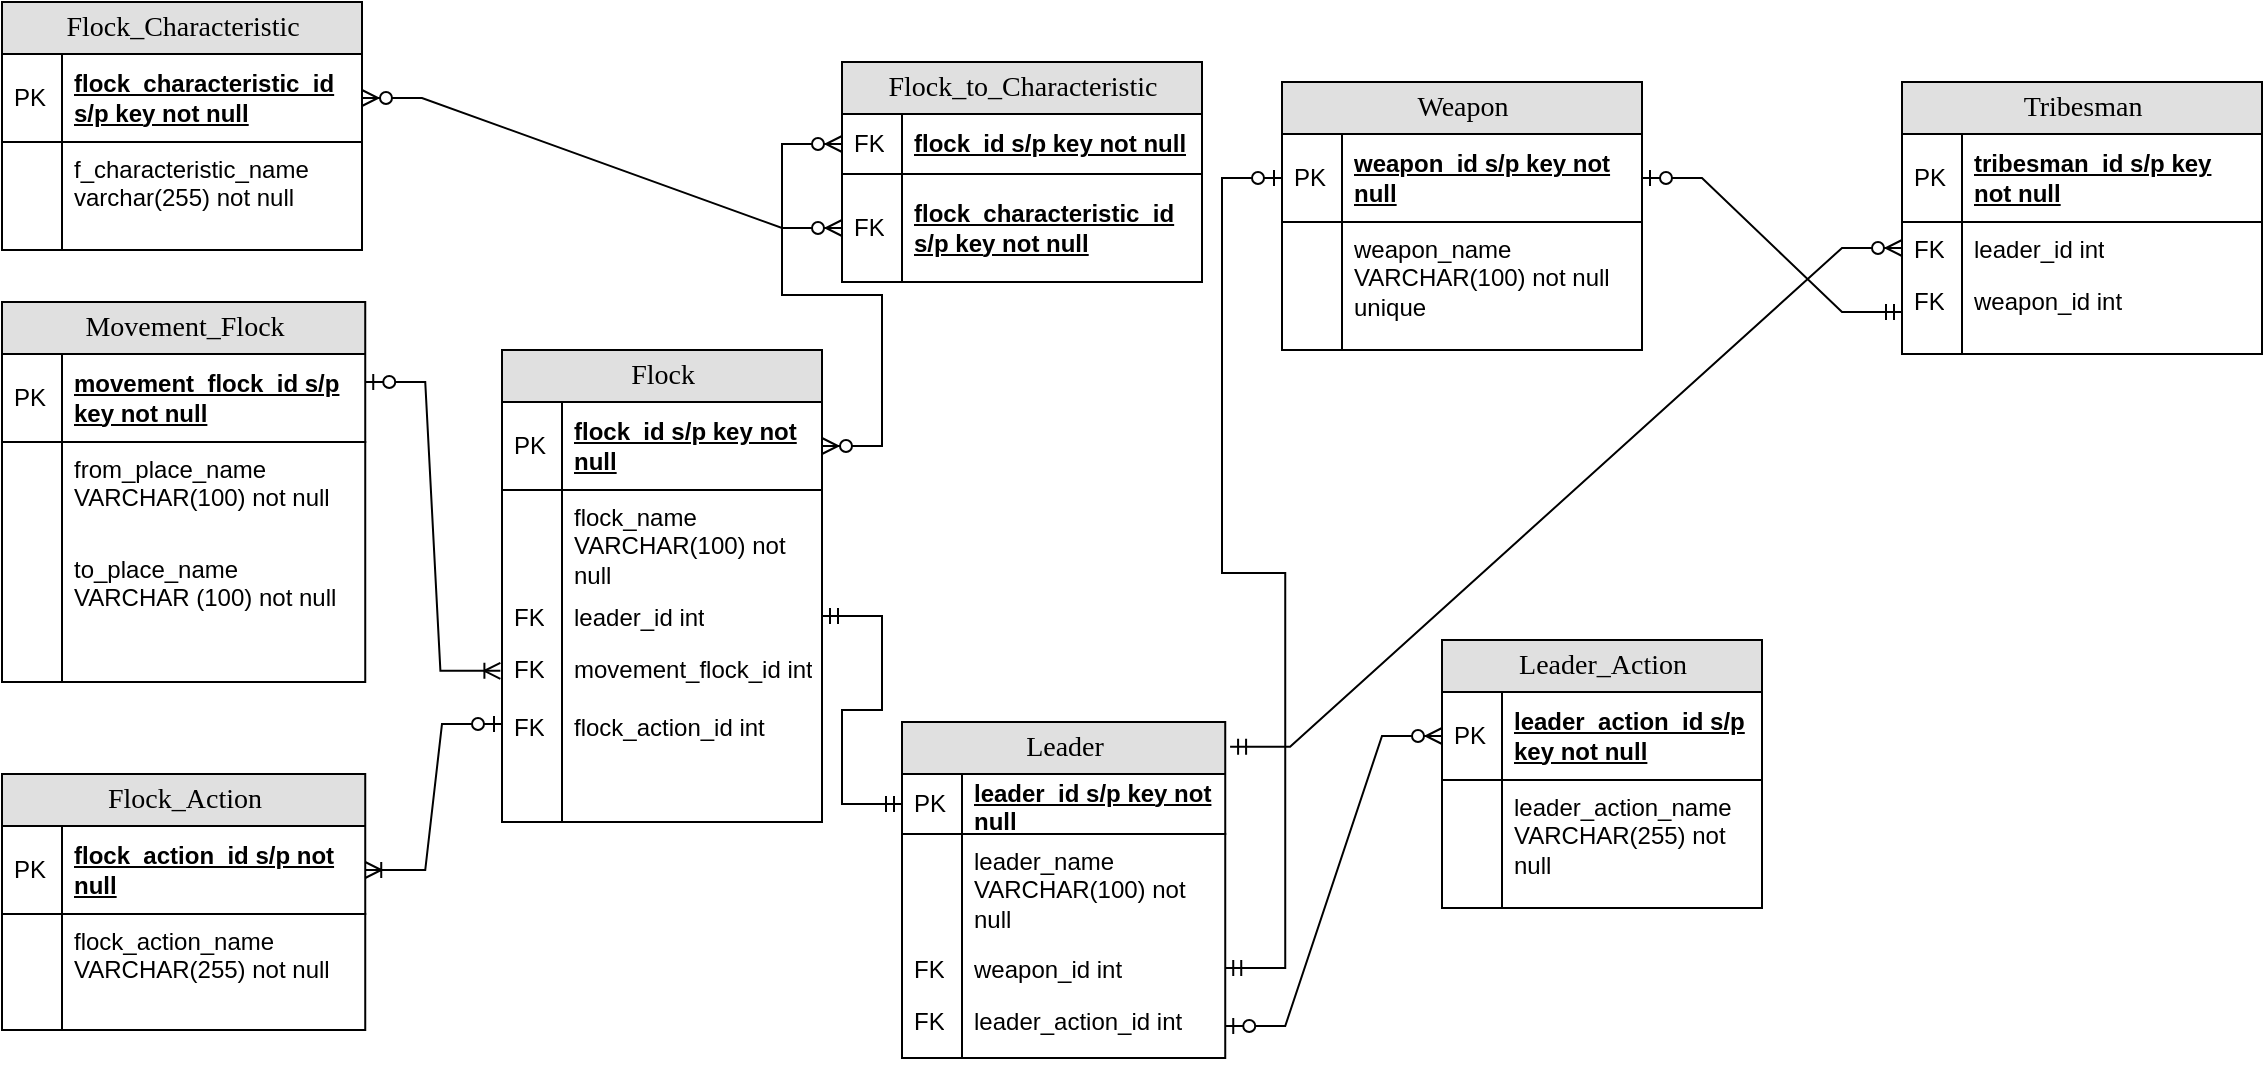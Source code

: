 <mxfile version="21.8.0" type="device" pages="2">
  <diagram name="Page-1" id="e56a1550-8fbb-45ad-956c-1786394a9013">
    <mxGraphModel dx="2335" dy="638" grid="1" gridSize="10" guides="1" tooltips="1" connect="1" arrows="1" fold="1" page="1" pageScale="1" pageWidth="1100" pageHeight="850" background="none" math="0" shadow="0">
      <root>
        <mxCell id="0" />
        <mxCell id="1" parent="0" />
        <mxCell id="2e49270ec7c68f3f-8" value="Flock" style="swimlane;html=1;fontStyle=0;childLayout=stackLayout;horizontal=1;startSize=26;fillColor=#e0e0e0;horizontalStack=0;resizeParent=1;resizeLast=0;collapsible=1;marginBottom=0;swimlaneFillColor=#ffffff;align=center;rounded=0;shadow=0;comic=0;labelBackgroundColor=none;strokeWidth=1;fontFamily=Verdana;fontSize=14;swimlaneLine=1;" parent="1" vertex="1">
          <mxGeometry x="-250" y="194" width="160" height="236" as="geometry" />
        </mxCell>
        <mxCell id="2e49270ec7c68f3f-9" value="flock_id s/p key not null" style="shape=partialRectangle;top=0;left=0;right=0;bottom=1;html=1;align=left;verticalAlign=middle;fillColor=none;spacingLeft=34;spacingRight=4;whiteSpace=wrap;overflow=hidden;rotatable=0;points=[[0,0.5],[1,0.5]];portConstraint=eastwest;dropTarget=0;fontStyle=5;" parent="2e49270ec7c68f3f-8" vertex="1">
          <mxGeometry y="26" width="160" height="44" as="geometry" />
        </mxCell>
        <mxCell id="2e49270ec7c68f3f-10" value="PK" style="shape=partialRectangle;top=0;left=0;bottom=0;html=1;fillColor=none;align=left;verticalAlign=middle;spacingLeft=4;spacingRight=4;whiteSpace=wrap;overflow=hidden;rotatable=0;points=[];portConstraint=eastwest;part=1;" parent="2e49270ec7c68f3f-9" vertex="1" connectable="0">
          <mxGeometry width="30" height="44" as="geometry" />
        </mxCell>
        <mxCell id="2e49270ec7c68f3f-11" value="flock_name VARCHAR(100) not null" style="shape=partialRectangle;top=0;left=0;right=0;bottom=0;html=1;align=left;verticalAlign=top;fillColor=none;spacingLeft=34;spacingRight=4;whiteSpace=wrap;overflow=hidden;rotatable=0;points=[[0,0.5],[1,0.5]];portConstraint=eastwest;dropTarget=0;" parent="2e49270ec7c68f3f-8" vertex="1">
          <mxGeometry y="70" width="160" height="50" as="geometry" />
        </mxCell>
        <mxCell id="2e49270ec7c68f3f-12" value="" style="shape=partialRectangle;top=0;left=0;bottom=0;html=1;fillColor=none;align=left;verticalAlign=top;spacingLeft=4;spacingRight=4;whiteSpace=wrap;overflow=hidden;rotatable=0;points=[];portConstraint=eastwest;part=1;" parent="2e49270ec7c68f3f-11" vertex="1" connectable="0">
          <mxGeometry width="30" height="50" as="geometry" />
        </mxCell>
        <mxCell id="2e49270ec7c68f3f-13" value="leader_id int" style="shape=partialRectangle;top=0;left=0;right=0;bottom=0;html=1;align=left;verticalAlign=top;fillColor=none;spacingLeft=34;spacingRight=4;whiteSpace=wrap;overflow=hidden;rotatable=0;points=[[0,0.5],[1,0.5]];portConstraint=eastwest;dropTarget=0;" parent="2e49270ec7c68f3f-8" vertex="1">
          <mxGeometry y="120" width="160" height="26" as="geometry" />
        </mxCell>
        <mxCell id="2e49270ec7c68f3f-14" value="FK" style="shape=partialRectangle;top=0;left=0;bottom=0;html=1;fillColor=none;align=left;verticalAlign=top;spacingLeft=4;spacingRight=4;whiteSpace=wrap;overflow=hidden;rotatable=0;points=[];portConstraint=eastwest;part=1;" parent="2e49270ec7c68f3f-13" vertex="1" connectable="0">
          <mxGeometry width="30" height="26" as="geometry" />
        </mxCell>
        <mxCell id="2e49270ec7c68f3f-15" value="movement_flock_id int&lt;br&gt;&lt;br&gt;flock_action_id int" style="shape=partialRectangle;top=0;left=0;right=0;bottom=0;html=1;align=left;verticalAlign=top;fillColor=none;spacingLeft=34;spacingRight=4;whiteSpace=wrap;overflow=hidden;rotatable=0;points=[[0,0.5],[1,0.5]];portConstraint=eastwest;dropTarget=0;" parent="2e49270ec7c68f3f-8" vertex="1">
          <mxGeometry y="146" width="160" height="82" as="geometry" />
        </mxCell>
        <mxCell id="2e49270ec7c68f3f-16" value="FK&lt;br&gt;&lt;br&gt;FK" style="shape=partialRectangle;top=0;left=0;bottom=0;html=1;fillColor=none;align=left;verticalAlign=top;spacingLeft=4;spacingRight=4;whiteSpace=wrap;overflow=hidden;rotatable=0;points=[];portConstraint=eastwest;part=1;" parent="2e49270ec7c68f3f-15" vertex="1" connectable="0">
          <mxGeometry width="30" height="82" as="geometry" />
        </mxCell>
        <mxCell id="2e49270ec7c68f3f-17" value="" style="shape=partialRectangle;top=0;left=0;right=0;bottom=0;html=1;align=left;verticalAlign=top;fillColor=none;spacingLeft=34;spacingRight=4;whiteSpace=wrap;overflow=hidden;rotatable=0;points=[[0,0.5],[1,0.5]];portConstraint=eastwest;dropTarget=0;" parent="2e49270ec7c68f3f-8" vertex="1">
          <mxGeometry y="228" width="160" height="8" as="geometry" />
        </mxCell>
        <mxCell id="2e49270ec7c68f3f-18" value="" style="shape=partialRectangle;top=0;left=0;bottom=0;html=1;fillColor=none;align=left;verticalAlign=top;spacingLeft=4;spacingRight=4;whiteSpace=wrap;overflow=hidden;rotatable=0;points=[];portConstraint=eastwest;part=1;" parent="2e49270ec7c68f3f-17" vertex="1" connectable="0">
          <mxGeometry width="30" height="8" as="geometry" />
        </mxCell>
        <mxCell id="JX38ejA5HUnYTyaXAhwL-32" value="Leader" style="swimlane;html=1;fontStyle=0;childLayout=stackLayout;horizontal=1;startSize=26;fillColor=#e0e0e0;horizontalStack=0;resizeParent=1;resizeLast=0;collapsible=1;marginBottom=0;swimlaneFillColor=#ffffff;align=center;rounded=0;shadow=0;comic=0;labelBackgroundColor=none;strokeWidth=1;fontFamily=Verdana;fontSize=14;swimlaneLine=1;" parent="1" vertex="1">
          <mxGeometry x="-50" y="380" width="161.62" height="168" as="geometry" />
        </mxCell>
        <mxCell id="JX38ejA5HUnYTyaXAhwL-33" value="leader_id s/p key not null" style="shape=partialRectangle;top=0;left=0;right=0;bottom=1;html=1;align=left;verticalAlign=middle;fillColor=none;spacingLeft=34;spacingRight=4;whiteSpace=wrap;overflow=hidden;rotatable=0;points=[[0,0.5],[1,0.5]];portConstraint=eastwest;dropTarget=0;fontStyle=5;" parent="JX38ejA5HUnYTyaXAhwL-32" vertex="1">
          <mxGeometry y="26" width="161.62" height="30" as="geometry" />
        </mxCell>
        <mxCell id="JX38ejA5HUnYTyaXAhwL-34" value="PK" style="shape=partialRectangle;top=0;left=0;bottom=0;html=1;fillColor=none;align=left;verticalAlign=middle;spacingLeft=4;spacingRight=4;whiteSpace=wrap;overflow=hidden;rotatable=0;points=[];portConstraint=eastwest;part=1;" parent="JX38ejA5HUnYTyaXAhwL-33" vertex="1" connectable="0">
          <mxGeometry width="30" height="30" as="geometry" />
        </mxCell>
        <mxCell id="JX38ejA5HUnYTyaXAhwL-35" value="leader_name VARCHAR(100) not null" style="shape=partialRectangle;top=0;left=0;right=0;bottom=0;html=1;align=left;verticalAlign=top;fillColor=none;spacingLeft=34;spacingRight=4;whiteSpace=wrap;overflow=hidden;rotatable=0;points=[[0,0.5],[1,0.5]];portConstraint=eastwest;dropTarget=0;" parent="JX38ejA5HUnYTyaXAhwL-32" vertex="1">
          <mxGeometry y="56" width="161.62" height="54" as="geometry" />
        </mxCell>
        <mxCell id="JX38ejA5HUnYTyaXAhwL-36" value="" style="shape=partialRectangle;top=0;left=0;bottom=0;html=1;fillColor=none;align=left;verticalAlign=top;spacingLeft=4;spacingRight=4;whiteSpace=wrap;overflow=hidden;rotatable=0;points=[];portConstraint=eastwest;part=1;" parent="JX38ejA5HUnYTyaXAhwL-35" vertex="1" connectable="0">
          <mxGeometry width="30" height="54" as="geometry" />
        </mxCell>
        <mxCell id="JX38ejA5HUnYTyaXAhwL-37" value="weapon_id int" style="shape=partialRectangle;top=0;left=0;right=0;bottom=0;html=1;align=left;verticalAlign=top;fillColor=none;spacingLeft=34;spacingRight=4;whiteSpace=wrap;overflow=hidden;rotatable=0;points=[[0,0.5],[1,0.5]];portConstraint=eastwest;dropTarget=0;" parent="JX38ejA5HUnYTyaXAhwL-32" vertex="1">
          <mxGeometry y="110" width="161.62" height="26" as="geometry" />
        </mxCell>
        <mxCell id="JX38ejA5HUnYTyaXAhwL-38" value="FK" style="shape=partialRectangle;top=0;left=0;bottom=0;html=1;fillColor=none;align=left;verticalAlign=top;spacingLeft=4;spacingRight=4;whiteSpace=wrap;overflow=hidden;rotatable=0;points=[];portConstraint=eastwest;part=1;" parent="JX38ejA5HUnYTyaXAhwL-37" vertex="1" connectable="0">
          <mxGeometry width="30" height="26" as="geometry" />
        </mxCell>
        <mxCell id="JX38ejA5HUnYTyaXAhwL-39" value="leader_action_id int" style="shape=partialRectangle;top=0;left=0;right=0;bottom=0;html=1;align=left;verticalAlign=top;fillColor=none;spacingLeft=34;spacingRight=4;whiteSpace=wrap;overflow=hidden;rotatable=0;points=[[0,0.5],[1,0.5]];portConstraint=eastwest;dropTarget=0;" parent="JX38ejA5HUnYTyaXAhwL-32" vertex="1">
          <mxGeometry y="136" width="161.62" height="32" as="geometry" />
        </mxCell>
        <mxCell id="JX38ejA5HUnYTyaXAhwL-40" value="FK" style="shape=partialRectangle;top=0;left=0;bottom=0;html=1;fillColor=none;align=left;verticalAlign=top;spacingLeft=4;spacingRight=4;whiteSpace=wrap;overflow=hidden;rotatable=0;points=[];portConstraint=eastwest;part=1;" parent="JX38ejA5HUnYTyaXAhwL-39" vertex="1" connectable="0">
          <mxGeometry width="30" height="32" as="geometry" />
        </mxCell>
        <mxCell id="JX38ejA5HUnYTyaXAhwL-44" value="Tribesman" style="swimlane;html=1;fontStyle=0;childLayout=stackLayout;horizontal=1;startSize=26;fillColor=#e0e0e0;horizontalStack=0;resizeParent=1;resizeLast=0;collapsible=1;marginBottom=0;swimlaneFillColor=#ffffff;align=center;rounded=0;shadow=0;comic=0;labelBackgroundColor=none;strokeWidth=1;fontFamily=Verdana;fontSize=14;swimlaneLine=1;" parent="1" vertex="1">
          <mxGeometry x="450" y="60.0" width="180" height="136" as="geometry" />
        </mxCell>
        <mxCell id="JX38ejA5HUnYTyaXAhwL-45" value="tribesman_id s/p key not null" style="shape=partialRectangle;top=0;left=0;right=0;bottom=1;html=1;align=left;verticalAlign=middle;fillColor=none;spacingLeft=34;spacingRight=4;whiteSpace=wrap;overflow=hidden;rotatable=0;points=[[0,0.5],[1,0.5]];portConstraint=eastwest;dropTarget=0;fontStyle=5;" parent="JX38ejA5HUnYTyaXAhwL-44" vertex="1">
          <mxGeometry y="26" width="180" height="44" as="geometry" />
        </mxCell>
        <mxCell id="JX38ejA5HUnYTyaXAhwL-46" value="PK" style="shape=partialRectangle;top=0;left=0;bottom=0;html=1;fillColor=none;align=left;verticalAlign=middle;spacingLeft=4;spacingRight=4;whiteSpace=wrap;overflow=hidden;rotatable=0;points=[];portConstraint=eastwest;part=1;" parent="JX38ejA5HUnYTyaXAhwL-45" vertex="1" connectable="0">
          <mxGeometry width="30" height="44" as="geometry" />
        </mxCell>
        <mxCell id="JX38ejA5HUnYTyaXAhwL-47" value="leader_id int" style="shape=partialRectangle;top=0;left=0;right=0;bottom=0;html=1;align=left;verticalAlign=top;fillColor=none;spacingLeft=34;spacingRight=4;whiteSpace=wrap;overflow=hidden;rotatable=0;points=[[0,0.5],[1,0.5]];portConstraint=eastwest;dropTarget=0;" parent="JX38ejA5HUnYTyaXAhwL-44" vertex="1">
          <mxGeometry y="70" width="180" height="26" as="geometry" />
        </mxCell>
        <mxCell id="JX38ejA5HUnYTyaXAhwL-48" value="FK" style="shape=partialRectangle;top=0;left=0;bottom=0;html=1;fillColor=none;align=left;verticalAlign=top;spacingLeft=4;spacingRight=4;whiteSpace=wrap;overflow=hidden;rotatable=0;points=[];portConstraint=eastwest;part=1;" parent="JX38ejA5HUnYTyaXAhwL-47" vertex="1" connectable="0">
          <mxGeometry width="30" height="26" as="geometry" />
        </mxCell>
        <mxCell id="JX38ejA5HUnYTyaXAhwL-49" value="weapon_id int" style="shape=partialRectangle;top=0;left=0;right=0;bottom=0;html=1;align=left;verticalAlign=top;fillColor=none;spacingLeft=34;spacingRight=4;whiteSpace=wrap;overflow=hidden;rotatable=0;points=[[0,0.5],[1,0.5]];portConstraint=eastwest;dropTarget=0;" parent="JX38ejA5HUnYTyaXAhwL-44" vertex="1">
          <mxGeometry y="96" width="180" height="38" as="geometry" />
        </mxCell>
        <mxCell id="JX38ejA5HUnYTyaXAhwL-50" value="FK" style="shape=partialRectangle;top=0;left=0;bottom=0;html=1;fillColor=none;align=left;verticalAlign=top;spacingLeft=4;spacingRight=4;whiteSpace=wrap;overflow=hidden;rotatable=0;points=[];portConstraint=eastwest;part=1;" parent="JX38ejA5HUnYTyaXAhwL-49" vertex="1" connectable="0">
          <mxGeometry width="30" height="38" as="geometry" />
        </mxCell>
        <mxCell id="JX38ejA5HUnYTyaXAhwL-51" value="" style="shape=partialRectangle;top=0;left=0;right=0;bottom=0;html=1;align=left;verticalAlign=top;fillColor=none;spacingLeft=34;spacingRight=4;whiteSpace=wrap;overflow=hidden;rotatable=0;points=[[0,0.5],[1,0.5]];portConstraint=eastwest;dropTarget=0;" parent="JX38ejA5HUnYTyaXAhwL-44" vertex="1">
          <mxGeometry y="134" width="180" height="2" as="geometry" />
        </mxCell>
        <mxCell id="JX38ejA5HUnYTyaXAhwL-52" value="" style="shape=partialRectangle;top=0;left=0;bottom=0;html=1;fillColor=none;align=left;verticalAlign=top;spacingLeft=4;spacingRight=4;whiteSpace=wrap;overflow=hidden;rotatable=0;points=[];portConstraint=eastwest;part=1;" parent="JX38ejA5HUnYTyaXAhwL-51" vertex="1" connectable="0">
          <mxGeometry width="30" height="2" as="geometry" />
        </mxCell>
        <mxCell id="JX38ejA5HUnYTyaXAhwL-72" value="Movement_Flock" style="swimlane;html=1;fontStyle=0;childLayout=stackLayout;horizontal=1;startSize=26;fillColor=#e0e0e0;horizontalStack=0;resizeParent=1;resizeLast=0;collapsible=1;marginBottom=0;swimlaneFillColor=#ffffff;align=center;rounded=0;shadow=0;comic=0;labelBackgroundColor=none;strokeWidth=1;fontFamily=Verdana;fontSize=14;swimlaneLine=1;" parent="1" vertex="1">
          <mxGeometry x="-500" y="170" width="181.62" height="190" as="geometry" />
        </mxCell>
        <mxCell id="JX38ejA5HUnYTyaXAhwL-73" value="movement_flock_id s/p key not null" style="shape=partialRectangle;top=0;left=0;right=0;bottom=1;html=1;align=left;verticalAlign=middle;fillColor=none;spacingLeft=34;spacingRight=4;whiteSpace=wrap;overflow=hidden;rotatable=0;points=[[0,0.5],[1,0.5]];portConstraint=eastwest;dropTarget=0;fontStyle=5;" parent="JX38ejA5HUnYTyaXAhwL-72" vertex="1">
          <mxGeometry y="26" width="181.62" height="44" as="geometry" />
        </mxCell>
        <mxCell id="JX38ejA5HUnYTyaXAhwL-74" value="PK" style="shape=partialRectangle;top=0;left=0;bottom=0;html=1;fillColor=none;align=left;verticalAlign=middle;spacingLeft=4;spacingRight=4;whiteSpace=wrap;overflow=hidden;rotatable=0;points=[];portConstraint=eastwest;part=1;" parent="JX38ejA5HUnYTyaXAhwL-73" vertex="1" connectable="0">
          <mxGeometry width="30" height="44" as="geometry" />
        </mxCell>
        <mxCell id="JX38ejA5HUnYTyaXAhwL-75" value="from_place_name VARCHAR(100) not null" style="shape=partialRectangle;top=0;left=0;right=0;bottom=0;html=1;align=left;verticalAlign=top;fillColor=none;spacingLeft=34;spacingRight=4;whiteSpace=wrap;overflow=hidden;rotatable=0;points=[[0,0.5],[1,0.5]];portConstraint=eastwest;dropTarget=0;" parent="JX38ejA5HUnYTyaXAhwL-72" vertex="1">
          <mxGeometry y="70" width="181.62" height="50" as="geometry" />
        </mxCell>
        <mxCell id="JX38ejA5HUnYTyaXAhwL-76" value="" style="shape=partialRectangle;top=0;left=0;bottom=0;html=1;fillColor=none;align=left;verticalAlign=top;spacingLeft=4;spacingRight=4;whiteSpace=wrap;overflow=hidden;rotatable=0;points=[];portConstraint=eastwest;part=1;" parent="JX38ejA5HUnYTyaXAhwL-75" vertex="1" connectable="0">
          <mxGeometry width="30" height="50" as="geometry" />
        </mxCell>
        <mxCell id="JX38ejA5HUnYTyaXAhwL-77" value="to_place_name VARCHAR (100) not null" style="shape=partialRectangle;top=0;left=0;right=0;bottom=0;html=1;align=left;verticalAlign=top;fillColor=none;spacingLeft=34;spacingRight=4;whiteSpace=wrap;overflow=hidden;rotatable=0;points=[[0,0.5],[1,0.5]];portConstraint=eastwest;dropTarget=0;" parent="JX38ejA5HUnYTyaXAhwL-72" vertex="1">
          <mxGeometry y="120" width="181.62" height="50" as="geometry" />
        </mxCell>
        <mxCell id="JX38ejA5HUnYTyaXAhwL-78" value="" style="shape=partialRectangle;top=0;left=0;bottom=0;html=1;fillColor=none;align=left;verticalAlign=top;spacingLeft=4;spacingRight=4;whiteSpace=wrap;overflow=hidden;rotatable=0;points=[];portConstraint=eastwest;part=1;" parent="JX38ejA5HUnYTyaXAhwL-77" vertex="1" connectable="0">
          <mxGeometry width="30" height="50" as="geometry" />
        </mxCell>
        <mxCell id="JX38ejA5HUnYTyaXAhwL-79" value="" style="shape=partialRectangle;top=0;left=0;right=0;bottom=0;html=1;align=left;verticalAlign=top;fillColor=none;spacingLeft=34;spacingRight=4;whiteSpace=wrap;overflow=hidden;rotatable=0;points=[[0,0.5],[1,0.5]];portConstraint=eastwest;dropTarget=0;" parent="JX38ejA5HUnYTyaXAhwL-72" vertex="1">
          <mxGeometry y="170" width="181.62" height="20" as="geometry" />
        </mxCell>
        <mxCell id="JX38ejA5HUnYTyaXAhwL-80" value="" style="shape=partialRectangle;top=0;left=0;bottom=0;html=1;fillColor=none;align=left;verticalAlign=top;spacingLeft=4;spacingRight=4;whiteSpace=wrap;overflow=hidden;rotatable=0;points=[];portConstraint=eastwest;part=1;" parent="JX38ejA5HUnYTyaXAhwL-79" vertex="1" connectable="0">
          <mxGeometry width="30" height="20" as="geometry" />
        </mxCell>
        <mxCell id="JX38ejA5HUnYTyaXAhwL-81" value="Flock_Characteristic" style="swimlane;html=1;fontStyle=0;childLayout=stackLayout;horizontal=1;startSize=26;fillColor=#e0e0e0;horizontalStack=0;resizeParent=1;resizeLast=0;collapsible=1;marginBottom=0;swimlaneFillColor=#ffffff;align=center;rounded=0;shadow=0;comic=0;labelBackgroundColor=none;strokeWidth=1;fontFamily=Verdana;fontSize=14;swimlaneLine=1;" parent="1" vertex="1">
          <mxGeometry x="-500" y="20" width="180" height="124" as="geometry" />
        </mxCell>
        <mxCell id="JX38ejA5HUnYTyaXAhwL-82" value="flock_characteristic_id s/p key not null" style="shape=partialRectangle;top=0;left=0;right=0;bottom=1;html=1;align=left;verticalAlign=middle;fillColor=none;spacingLeft=34;spacingRight=4;whiteSpace=wrap;overflow=hidden;rotatable=0;points=[[0,0.5],[1,0.5]];portConstraint=eastwest;dropTarget=0;fontStyle=5;" parent="JX38ejA5HUnYTyaXAhwL-81" vertex="1">
          <mxGeometry y="26" width="180" height="44" as="geometry" />
        </mxCell>
        <mxCell id="JX38ejA5HUnYTyaXAhwL-83" value="PK" style="shape=partialRectangle;top=0;left=0;bottom=0;html=1;fillColor=none;align=left;verticalAlign=middle;spacingLeft=4;spacingRight=4;whiteSpace=wrap;overflow=hidden;rotatable=0;points=[];portConstraint=eastwest;part=1;" parent="JX38ejA5HUnYTyaXAhwL-82" vertex="1" connectable="0">
          <mxGeometry width="30" height="44" as="geometry" />
        </mxCell>
        <mxCell id="JX38ejA5HUnYTyaXAhwL-84" value="f_characteristic_name varchar(255) not null" style="shape=partialRectangle;top=0;left=0;right=0;bottom=0;html=1;align=left;verticalAlign=top;fillColor=none;spacingLeft=34;spacingRight=4;whiteSpace=wrap;overflow=hidden;rotatable=0;points=[[0,0.5],[1,0.5]];portConstraint=eastwest;dropTarget=0;" parent="JX38ejA5HUnYTyaXAhwL-81" vertex="1">
          <mxGeometry y="70" width="180" height="54" as="geometry" />
        </mxCell>
        <mxCell id="JX38ejA5HUnYTyaXAhwL-85" value="" style="shape=partialRectangle;top=0;left=0;bottom=0;html=1;fillColor=none;align=left;verticalAlign=top;spacingLeft=4;spacingRight=4;whiteSpace=wrap;overflow=hidden;rotatable=0;points=[];portConstraint=eastwest;part=1;" parent="JX38ejA5HUnYTyaXAhwL-84" vertex="1" connectable="0">
          <mxGeometry width="30" height="54" as="geometry" />
        </mxCell>
        <mxCell id="JX38ejA5HUnYTyaXAhwL-92" value="Leader_Action" style="swimlane;html=1;fontStyle=0;childLayout=stackLayout;horizontal=1;startSize=26;fillColor=#e0e0e0;horizontalStack=0;resizeParent=1;resizeLast=0;collapsible=1;marginBottom=0;swimlaneFillColor=#ffffff;align=center;rounded=0;shadow=0;comic=0;labelBackgroundColor=none;strokeWidth=1;fontFamily=Verdana;fontSize=14;swimlaneLine=1;" parent="1" vertex="1">
          <mxGeometry x="220" y="339" width="160" height="134" as="geometry" />
        </mxCell>
        <mxCell id="JX38ejA5HUnYTyaXAhwL-93" value="leader_action_id s/p key not null" style="shape=partialRectangle;top=0;left=0;right=0;bottom=1;html=1;align=left;verticalAlign=middle;fillColor=none;spacingLeft=34;spacingRight=4;whiteSpace=wrap;overflow=hidden;rotatable=0;points=[[0,0.5],[1,0.5]];portConstraint=eastwest;dropTarget=0;fontStyle=5;" parent="JX38ejA5HUnYTyaXAhwL-92" vertex="1">
          <mxGeometry y="26" width="160" height="44" as="geometry" />
        </mxCell>
        <mxCell id="JX38ejA5HUnYTyaXAhwL-94" value="PK" style="shape=partialRectangle;top=0;left=0;bottom=0;html=1;fillColor=none;align=left;verticalAlign=middle;spacingLeft=4;spacingRight=4;whiteSpace=wrap;overflow=hidden;rotatable=0;points=[];portConstraint=eastwest;part=1;" parent="JX38ejA5HUnYTyaXAhwL-93" vertex="1" connectable="0">
          <mxGeometry width="30" height="44" as="geometry" />
        </mxCell>
        <mxCell id="JX38ejA5HUnYTyaXAhwL-95" value="leader_action_name&amp;nbsp;&lt;br&gt;VARCHAR(255) not null" style="shape=partialRectangle;top=0;left=0;right=0;bottom=0;html=1;align=left;verticalAlign=top;fillColor=none;spacingLeft=34;spacingRight=4;whiteSpace=wrap;overflow=hidden;rotatable=0;points=[[0,0.5],[1,0.5]];portConstraint=eastwest;dropTarget=0;" parent="JX38ejA5HUnYTyaXAhwL-92" vertex="1">
          <mxGeometry y="70" width="160" height="60" as="geometry" />
        </mxCell>
        <mxCell id="JX38ejA5HUnYTyaXAhwL-96" value="" style="shape=partialRectangle;top=0;left=0;bottom=0;html=1;fillColor=none;align=left;verticalAlign=top;spacingLeft=4;spacingRight=4;whiteSpace=wrap;overflow=hidden;rotatable=0;points=[];portConstraint=eastwest;part=1;" parent="JX38ejA5HUnYTyaXAhwL-95" vertex="1" connectable="0">
          <mxGeometry width="30" height="60" as="geometry" />
        </mxCell>
        <mxCell id="JX38ejA5HUnYTyaXAhwL-97" value="" style="shape=partialRectangle;top=0;left=0;right=0;bottom=0;html=1;align=left;verticalAlign=top;fillColor=none;spacingLeft=34;spacingRight=4;whiteSpace=wrap;overflow=hidden;rotatable=0;points=[[0,0.5],[1,0.5]];portConstraint=eastwest;dropTarget=0;" parent="JX38ejA5HUnYTyaXAhwL-92" vertex="1">
          <mxGeometry y="130" width="160" height="2" as="geometry" />
        </mxCell>
        <mxCell id="JX38ejA5HUnYTyaXAhwL-98" value="" style="shape=partialRectangle;top=0;left=0;bottom=0;html=1;fillColor=none;align=left;verticalAlign=top;spacingLeft=4;spacingRight=4;whiteSpace=wrap;overflow=hidden;rotatable=0;points=[];portConstraint=eastwest;part=1;" parent="JX38ejA5HUnYTyaXAhwL-97" vertex="1" connectable="0">
          <mxGeometry width="30" height="2" as="geometry" />
        </mxCell>
        <mxCell id="JX38ejA5HUnYTyaXAhwL-99" value="" style="shape=partialRectangle;top=0;left=0;right=0;bottom=0;html=1;align=left;verticalAlign=top;fillColor=none;spacingLeft=34;spacingRight=4;whiteSpace=wrap;overflow=hidden;rotatable=0;points=[[0,0.5],[1,0.5]];portConstraint=eastwest;dropTarget=0;" parent="JX38ejA5HUnYTyaXAhwL-92" vertex="1">
          <mxGeometry y="132" width="160" height="2" as="geometry" />
        </mxCell>
        <mxCell id="JX38ejA5HUnYTyaXAhwL-100" value="" style="shape=partialRectangle;top=0;left=0;bottom=0;html=1;fillColor=none;align=left;verticalAlign=top;spacingLeft=4;spacingRight=4;whiteSpace=wrap;overflow=hidden;rotatable=0;points=[];portConstraint=eastwest;part=1;" parent="JX38ejA5HUnYTyaXAhwL-99" vertex="1" connectable="0">
          <mxGeometry width="30" height="2" as="geometry" />
        </mxCell>
        <mxCell id="JX38ejA5HUnYTyaXAhwL-101" value="Flock_Action" style="swimlane;html=1;fontStyle=0;childLayout=stackLayout;horizontal=1;startSize=26;fillColor=#e0e0e0;horizontalStack=0;resizeParent=1;resizeLast=0;collapsible=1;marginBottom=0;swimlaneFillColor=#ffffff;align=center;rounded=0;shadow=0;comic=0;labelBackgroundColor=none;strokeWidth=1;fontFamily=Verdana;fontSize=14;swimlaneLine=1;" parent="1" vertex="1">
          <mxGeometry x="-500" y="406" width="181.62" height="128" as="geometry" />
        </mxCell>
        <mxCell id="JX38ejA5HUnYTyaXAhwL-102" value="flock_action_id s/p not null" style="shape=partialRectangle;top=0;left=0;right=0;bottom=1;html=1;align=left;verticalAlign=middle;fillColor=none;spacingLeft=34;spacingRight=4;whiteSpace=wrap;overflow=hidden;rotatable=0;points=[[0,0.5],[1,0.5]];portConstraint=eastwest;dropTarget=0;fontStyle=5;" parent="JX38ejA5HUnYTyaXAhwL-101" vertex="1">
          <mxGeometry y="26" width="181.62" height="44" as="geometry" />
        </mxCell>
        <mxCell id="JX38ejA5HUnYTyaXAhwL-103" value="PK" style="shape=partialRectangle;top=0;left=0;bottom=0;html=1;fillColor=none;align=left;verticalAlign=middle;spacingLeft=4;spacingRight=4;whiteSpace=wrap;overflow=hidden;rotatable=0;points=[];portConstraint=eastwest;part=1;" parent="JX38ejA5HUnYTyaXAhwL-102" vertex="1" connectable="0">
          <mxGeometry width="30" height="44" as="geometry" />
        </mxCell>
        <mxCell id="JX38ejA5HUnYTyaXAhwL-104" value="flock_action_name&amp;nbsp;&lt;br&gt;VARCHAR(255) not null" style="shape=partialRectangle;top=0;left=0;right=0;bottom=0;html=1;align=left;verticalAlign=top;fillColor=none;spacingLeft=34;spacingRight=4;whiteSpace=wrap;overflow=hidden;rotatable=0;points=[[0,0.5],[1,0.5]];portConstraint=eastwest;dropTarget=0;" parent="JX38ejA5HUnYTyaXAhwL-101" vertex="1">
          <mxGeometry y="70" width="181.62" height="54" as="geometry" />
        </mxCell>
        <mxCell id="JX38ejA5HUnYTyaXAhwL-105" value="" style="shape=partialRectangle;top=0;left=0;bottom=0;html=1;fillColor=none;align=left;verticalAlign=top;spacingLeft=4;spacingRight=4;whiteSpace=wrap;overflow=hidden;rotatable=0;points=[];portConstraint=eastwest;part=1;" parent="JX38ejA5HUnYTyaXAhwL-104" vertex="1" connectable="0">
          <mxGeometry width="30" height="54.0" as="geometry" />
        </mxCell>
        <mxCell id="JX38ejA5HUnYTyaXAhwL-106" value="" style="shape=partialRectangle;top=0;left=0;right=0;bottom=0;html=1;align=left;verticalAlign=top;fillColor=none;spacingLeft=34;spacingRight=4;whiteSpace=wrap;overflow=hidden;rotatable=0;points=[[0,0.5],[1,0.5]];portConstraint=eastwest;dropTarget=0;" parent="JX38ejA5HUnYTyaXAhwL-101" vertex="1">
          <mxGeometry y="124" width="181.62" height="2" as="geometry" />
        </mxCell>
        <mxCell id="JX38ejA5HUnYTyaXAhwL-107" value="" style="shape=partialRectangle;top=0;left=0;bottom=0;html=1;fillColor=none;align=left;verticalAlign=top;spacingLeft=4;spacingRight=4;whiteSpace=wrap;overflow=hidden;rotatable=0;points=[];portConstraint=eastwest;part=1;" parent="JX38ejA5HUnYTyaXAhwL-106" vertex="1" connectable="0">
          <mxGeometry width="30" height="2" as="geometry" />
        </mxCell>
        <mxCell id="JX38ejA5HUnYTyaXAhwL-108" value="" style="shape=partialRectangle;top=0;left=0;right=0;bottom=0;html=1;align=left;verticalAlign=top;fillColor=none;spacingLeft=34;spacingRight=4;whiteSpace=wrap;overflow=hidden;rotatable=0;points=[[0,0.5],[1,0.5]];portConstraint=eastwest;dropTarget=0;" parent="JX38ejA5HUnYTyaXAhwL-101" vertex="1">
          <mxGeometry y="126" width="181.62" height="2" as="geometry" />
        </mxCell>
        <mxCell id="JX38ejA5HUnYTyaXAhwL-109" value="" style="shape=partialRectangle;top=0;left=0;bottom=0;html=1;fillColor=none;align=left;verticalAlign=top;spacingLeft=4;spacingRight=4;whiteSpace=wrap;overflow=hidden;rotatable=0;points=[];portConstraint=eastwest;part=1;" parent="JX38ejA5HUnYTyaXAhwL-108" vertex="1" connectable="0">
          <mxGeometry width="30" height="2" as="geometry" />
        </mxCell>
        <mxCell id="JX38ejA5HUnYTyaXAhwL-110" value="Weapon" style="swimlane;html=1;fontStyle=0;childLayout=stackLayout;horizontal=1;startSize=26;fillColor=#e0e0e0;horizontalStack=0;resizeParent=1;resizeLast=0;collapsible=1;marginBottom=0;swimlaneFillColor=#ffffff;align=center;rounded=0;shadow=0;comic=0;labelBackgroundColor=none;strokeWidth=1;fontFamily=Verdana;fontSize=14;swimlaneLine=1;" parent="1" vertex="1">
          <mxGeometry x="140" y="60" width="180" height="134" as="geometry" />
        </mxCell>
        <mxCell id="JX38ejA5HUnYTyaXAhwL-111" value="weapon_id s/p key not null" style="shape=partialRectangle;top=0;left=0;right=0;bottom=1;html=1;align=left;verticalAlign=middle;fillColor=none;spacingLeft=34;spacingRight=4;whiteSpace=wrap;overflow=hidden;rotatable=0;points=[[0,0.5],[1,0.5]];portConstraint=eastwest;dropTarget=0;fontStyle=5;" parent="JX38ejA5HUnYTyaXAhwL-110" vertex="1">
          <mxGeometry y="26" width="180" height="44" as="geometry" />
        </mxCell>
        <mxCell id="JX38ejA5HUnYTyaXAhwL-112" value="PK" style="shape=partialRectangle;top=0;left=0;bottom=0;html=1;fillColor=none;align=left;verticalAlign=middle;spacingLeft=4;spacingRight=4;whiteSpace=wrap;overflow=hidden;rotatable=0;points=[];portConstraint=eastwest;part=1;" parent="JX38ejA5HUnYTyaXAhwL-111" vertex="1" connectable="0">
          <mxGeometry width="30" height="44" as="geometry" />
        </mxCell>
        <mxCell id="JX38ejA5HUnYTyaXAhwL-113" value="weapon_name VARCHAR(100) not null unique" style="shape=partialRectangle;top=0;left=0;right=0;bottom=0;html=1;align=left;verticalAlign=top;fillColor=none;spacingLeft=34;spacingRight=4;whiteSpace=wrap;overflow=hidden;rotatable=0;points=[[0,0.5],[1,0.5]];portConstraint=eastwest;dropTarget=0;" parent="JX38ejA5HUnYTyaXAhwL-110" vertex="1">
          <mxGeometry y="70" width="180" height="60" as="geometry" />
        </mxCell>
        <mxCell id="JX38ejA5HUnYTyaXAhwL-114" value="" style="shape=partialRectangle;top=0;left=0;bottom=0;html=1;fillColor=none;align=left;verticalAlign=top;spacingLeft=4;spacingRight=4;whiteSpace=wrap;overflow=hidden;rotatable=0;points=[];portConstraint=eastwest;part=1;" parent="JX38ejA5HUnYTyaXAhwL-113" vertex="1" connectable="0">
          <mxGeometry width="30" height="60" as="geometry" />
        </mxCell>
        <mxCell id="JX38ejA5HUnYTyaXAhwL-115" value="" style="shape=partialRectangle;top=0;left=0;right=0;bottom=0;html=1;align=left;verticalAlign=top;fillColor=none;spacingLeft=34;spacingRight=4;whiteSpace=wrap;overflow=hidden;rotatable=0;points=[[0,0.5],[1,0.5]];portConstraint=eastwest;dropTarget=0;" parent="JX38ejA5HUnYTyaXAhwL-110" vertex="1">
          <mxGeometry y="130" width="180" height="2" as="geometry" />
        </mxCell>
        <mxCell id="JX38ejA5HUnYTyaXAhwL-116" value="" style="shape=partialRectangle;top=0;left=0;bottom=0;html=1;fillColor=none;align=left;verticalAlign=top;spacingLeft=4;spacingRight=4;whiteSpace=wrap;overflow=hidden;rotatable=0;points=[];portConstraint=eastwest;part=1;" parent="JX38ejA5HUnYTyaXAhwL-115" vertex="1" connectable="0">
          <mxGeometry width="30" height="2" as="geometry" />
        </mxCell>
        <mxCell id="JX38ejA5HUnYTyaXAhwL-117" value="" style="shape=partialRectangle;top=0;left=0;right=0;bottom=0;html=1;align=left;verticalAlign=top;fillColor=none;spacingLeft=34;spacingRight=4;whiteSpace=wrap;overflow=hidden;rotatable=0;points=[[0,0.5],[1,0.5]];portConstraint=eastwest;dropTarget=0;" parent="JX38ejA5HUnYTyaXAhwL-110" vertex="1">
          <mxGeometry y="132" width="180" height="2" as="geometry" />
        </mxCell>
        <mxCell id="JX38ejA5HUnYTyaXAhwL-118" value="" style="shape=partialRectangle;top=0;left=0;bottom=0;html=1;fillColor=none;align=left;verticalAlign=top;spacingLeft=4;spacingRight=4;whiteSpace=wrap;overflow=hidden;rotatable=0;points=[];portConstraint=eastwest;part=1;" parent="JX38ejA5HUnYTyaXAhwL-117" vertex="1" connectable="0">
          <mxGeometry width="30" height="2" as="geometry" />
        </mxCell>
        <mxCell id="JX38ejA5HUnYTyaXAhwL-120" value="" style="edgeStyle=entityRelationEdgeStyle;fontSize=12;html=1;endArrow=ERzeroToMany;endFill=1;startArrow=ERzeroToMany;rounded=0;exitX=1;exitY=0.5;exitDx=0;exitDy=0;" parent="1" source="JX38ejA5HUnYTyaXAhwL-82" target="FLDCTS-Tf1YZMrSrodI8-14" edge="1">
          <mxGeometry width="100" height="100" relative="1" as="geometry">
            <mxPoint x="-310" y="90" as="sourcePoint" />
            <mxPoint x="-240" y="232" as="targetPoint" />
          </mxGeometry>
        </mxCell>
        <mxCell id="JX38ejA5HUnYTyaXAhwL-121" value="" style="edgeStyle=entityRelationEdgeStyle;fontSize=12;html=1;endArrow=ERoneToMany;startArrow=ERzeroToOne;rounded=0;entryX=-0.005;entryY=0.176;entryDx=0;entryDy=0;entryPerimeter=0;" parent="1" target="2e49270ec7c68f3f-15" edge="1">
          <mxGeometry width="100" height="100" relative="1" as="geometry">
            <mxPoint x="-318.38" y="210" as="sourcePoint" />
            <mxPoint x="-218.38" y="110" as="targetPoint" />
          </mxGeometry>
        </mxCell>
        <mxCell id="JX38ejA5HUnYTyaXAhwL-122" value="" style="edgeStyle=entityRelationEdgeStyle;fontSize=12;html=1;endArrow=ERoneToMany;startArrow=ERzeroToOne;rounded=0;entryX=1;entryY=0.5;entryDx=0;entryDy=0;exitX=0;exitY=0.5;exitDx=0;exitDy=0;" parent="1" source="2e49270ec7c68f3f-15" target="JX38ejA5HUnYTyaXAhwL-102" edge="1">
          <mxGeometry width="100" height="100" relative="1" as="geometry">
            <mxPoint x="-250" y="377" as="sourcePoint" />
            <mxPoint x="-270" y="440" as="targetPoint" />
          </mxGeometry>
        </mxCell>
        <mxCell id="JX38ejA5HUnYTyaXAhwL-123" value="" style="edgeStyle=entityRelationEdgeStyle;fontSize=12;html=1;endArrow=ERmandOne;startArrow=ERmandOne;rounded=0;exitX=1;exitY=0.5;exitDx=0;exitDy=0;entryX=0;entryY=0.5;entryDx=0;entryDy=0;" parent="1" source="2e49270ec7c68f3f-13" target="JX38ejA5HUnYTyaXAhwL-33" edge="1">
          <mxGeometry width="100" height="100" relative="1" as="geometry">
            <mxPoint x="20" y="210" as="sourcePoint" />
            <mxPoint x="120" y="110" as="targetPoint" />
          </mxGeometry>
        </mxCell>
        <mxCell id="JX38ejA5HUnYTyaXAhwL-125" value="" style="edgeStyle=entityRelationEdgeStyle;fontSize=12;html=1;endArrow=ERzeroToMany;startArrow=ERzeroToOne;rounded=0;entryX=0;entryY=0.5;entryDx=0;entryDy=0;exitX=1;exitY=0.5;exitDx=0;exitDy=0;" parent="1" source="JX38ejA5HUnYTyaXAhwL-39" target="JX38ejA5HUnYTyaXAhwL-93" edge="1">
          <mxGeometry width="100" height="100" relative="1" as="geometry">
            <mxPoint x="20" y="210" as="sourcePoint" />
            <mxPoint x="120" y="110" as="targetPoint" />
            <Array as="points">
              <mxPoint x="130" y="210" />
            </Array>
          </mxGeometry>
        </mxCell>
        <mxCell id="JX38ejA5HUnYTyaXAhwL-126" value="" style="edgeStyle=entityRelationEdgeStyle;fontSize=12;html=1;endArrow=ERzeroToOne;startArrow=ERmandOne;rounded=0;entryX=0;entryY=0.5;entryDx=0;entryDy=0;" parent="1" source="JX38ejA5HUnYTyaXAhwL-37" target="JX38ejA5HUnYTyaXAhwL-111" edge="1">
          <mxGeometry width="100" height="100" relative="1" as="geometry">
            <mxPoint x="20" y="210" as="sourcePoint" />
            <mxPoint x="120" y="110" as="targetPoint" />
            <Array as="points">
              <mxPoint x="180" y="160" />
            </Array>
          </mxGeometry>
        </mxCell>
        <mxCell id="JX38ejA5HUnYTyaXAhwL-128" value="" style="edgeStyle=entityRelationEdgeStyle;fontSize=12;html=1;endArrow=ERzeroToOne;startArrow=ERmandOne;rounded=0;entryX=1;entryY=0.5;entryDx=0;entryDy=0;exitX=0;exitY=0.5;exitDx=0;exitDy=0;" parent="1" source="JX38ejA5HUnYTyaXAhwL-49" target="JX38ejA5HUnYTyaXAhwL-111" edge="1">
          <mxGeometry width="100" height="100" relative="1" as="geometry">
            <mxPoint x="152" y="215" as="sourcePoint" />
            <mxPoint x="220" y="161" as="targetPoint" />
            <Array as="points">
              <mxPoint x="190" y="170" />
            </Array>
          </mxGeometry>
        </mxCell>
        <mxCell id="JX38ejA5HUnYTyaXAhwL-132" value="" style="edgeStyle=entityRelationEdgeStyle;fontSize=12;html=1;endArrow=ERzeroToMany;startArrow=ERmandOne;rounded=0;entryX=0;entryY=0.5;entryDx=0;entryDy=0;exitX=1.015;exitY=0.074;exitDx=0;exitDy=0;exitPerimeter=0;" parent="1" source="JX38ejA5HUnYTyaXAhwL-32" target="JX38ejA5HUnYTyaXAhwL-47" edge="1">
          <mxGeometry width="100" height="100" relative="1" as="geometry">
            <mxPoint x="140" y="150" as="sourcePoint" />
            <mxPoint x="240" y="50" as="targetPoint" />
          </mxGeometry>
        </mxCell>
        <mxCell id="FLDCTS-Tf1YZMrSrodI8-1" value="Flock_to_Characteristic" style="swimlane;html=1;fontStyle=0;childLayout=stackLayout;horizontal=1;startSize=26;fillColor=#e0e0e0;horizontalStack=0;resizeParent=1;resizeLast=0;collapsible=1;marginBottom=0;swimlaneFillColor=#ffffff;align=center;rounded=0;shadow=0;comic=0;labelBackgroundColor=none;strokeWidth=1;fontFamily=Verdana;fontSize=14;swimlaneLine=1;" parent="1" vertex="1">
          <mxGeometry x="-80" y="50" width="180" height="110" as="geometry" />
        </mxCell>
        <mxCell id="FLDCTS-Tf1YZMrSrodI8-2" value="flock_id s/p key not null" style="shape=partialRectangle;top=0;left=0;right=0;bottom=1;html=1;align=left;verticalAlign=middle;fillColor=none;spacingLeft=34;spacingRight=4;whiteSpace=wrap;overflow=hidden;rotatable=0;points=[[0,0.5],[1,0.5]];portConstraint=eastwest;dropTarget=0;fontStyle=5;" parent="FLDCTS-Tf1YZMrSrodI8-1" vertex="1">
          <mxGeometry y="26" width="180" height="30" as="geometry" />
        </mxCell>
        <mxCell id="FLDCTS-Tf1YZMrSrodI8-3" value="FK" style="shape=partialRectangle;top=0;left=0;bottom=0;html=1;fillColor=none;align=left;verticalAlign=middle;spacingLeft=4;spacingRight=4;whiteSpace=wrap;overflow=hidden;rotatable=0;points=[];portConstraint=eastwest;part=1;" parent="FLDCTS-Tf1YZMrSrodI8-2" vertex="1" connectable="0">
          <mxGeometry width="30" height="30" as="geometry" />
        </mxCell>
        <mxCell id="FLDCTS-Tf1YZMrSrodI8-14" value="flock_characteristic_id s/p key not null" style="shape=partialRectangle;top=0;left=0;right=0;bottom=1;html=1;align=left;verticalAlign=middle;fillColor=none;spacingLeft=34;spacingRight=4;whiteSpace=wrap;overflow=hidden;rotatable=0;points=[[0,0.5],[1,0.5]];portConstraint=eastwest;dropTarget=0;fontStyle=5;" parent="FLDCTS-Tf1YZMrSrodI8-1" vertex="1">
          <mxGeometry y="56" width="180" height="54" as="geometry" />
        </mxCell>
        <mxCell id="FLDCTS-Tf1YZMrSrodI8-15" value="FK" style="shape=partialRectangle;top=0;left=0;bottom=0;html=1;fillColor=none;align=left;verticalAlign=middle;spacingLeft=4;spacingRight=4;whiteSpace=wrap;overflow=hidden;rotatable=0;points=[];portConstraint=eastwest;part=1;" parent="FLDCTS-Tf1YZMrSrodI8-14" vertex="1" connectable="0">
          <mxGeometry width="30" height="54" as="geometry" />
        </mxCell>
        <mxCell id="FLDCTS-Tf1YZMrSrodI8-20" value="" style="edgeStyle=entityRelationEdgeStyle;fontSize=12;html=1;endArrow=ERzeroToMany;endFill=1;startArrow=ERzeroToMany;rounded=0;exitX=0;exitY=0.5;exitDx=0;exitDy=0;entryX=1;entryY=0.5;entryDx=0;entryDy=0;" parent="1" source="FLDCTS-Tf1YZMrSrodI8-2" target="2e49270ec7c68f3f-9" edge="1">
          <mxGeometry width="100" height="100" relative="1" as="geometry">
            <mxPoint x="-130" y="90" as="sourcePoint" />
            <mxPoint x="-50" y="261" as="targetPoint" />
          </mxGeometry>
        </mxCell>
      </root>
    </mxGraphModel>
  </diagram>
  <diagram id="IS6918w1mr1VWoM4kqcZ" name="Page-2">
    <mxGraphModel dx="322" dy="445" grid="1" gridSize="10" guides="1" tooltips="1" connect="1" arrows="1" fold="1" page="1" pageScale="1" pageWidth="850" pageHeight="1100" math="0" shadow="0">
      <root>
        <mxCell id="0" />
        <mxCell id="1" parent="0" />
      </root>
    </mxGraphModel>
  </diagram>
</mxfile>
